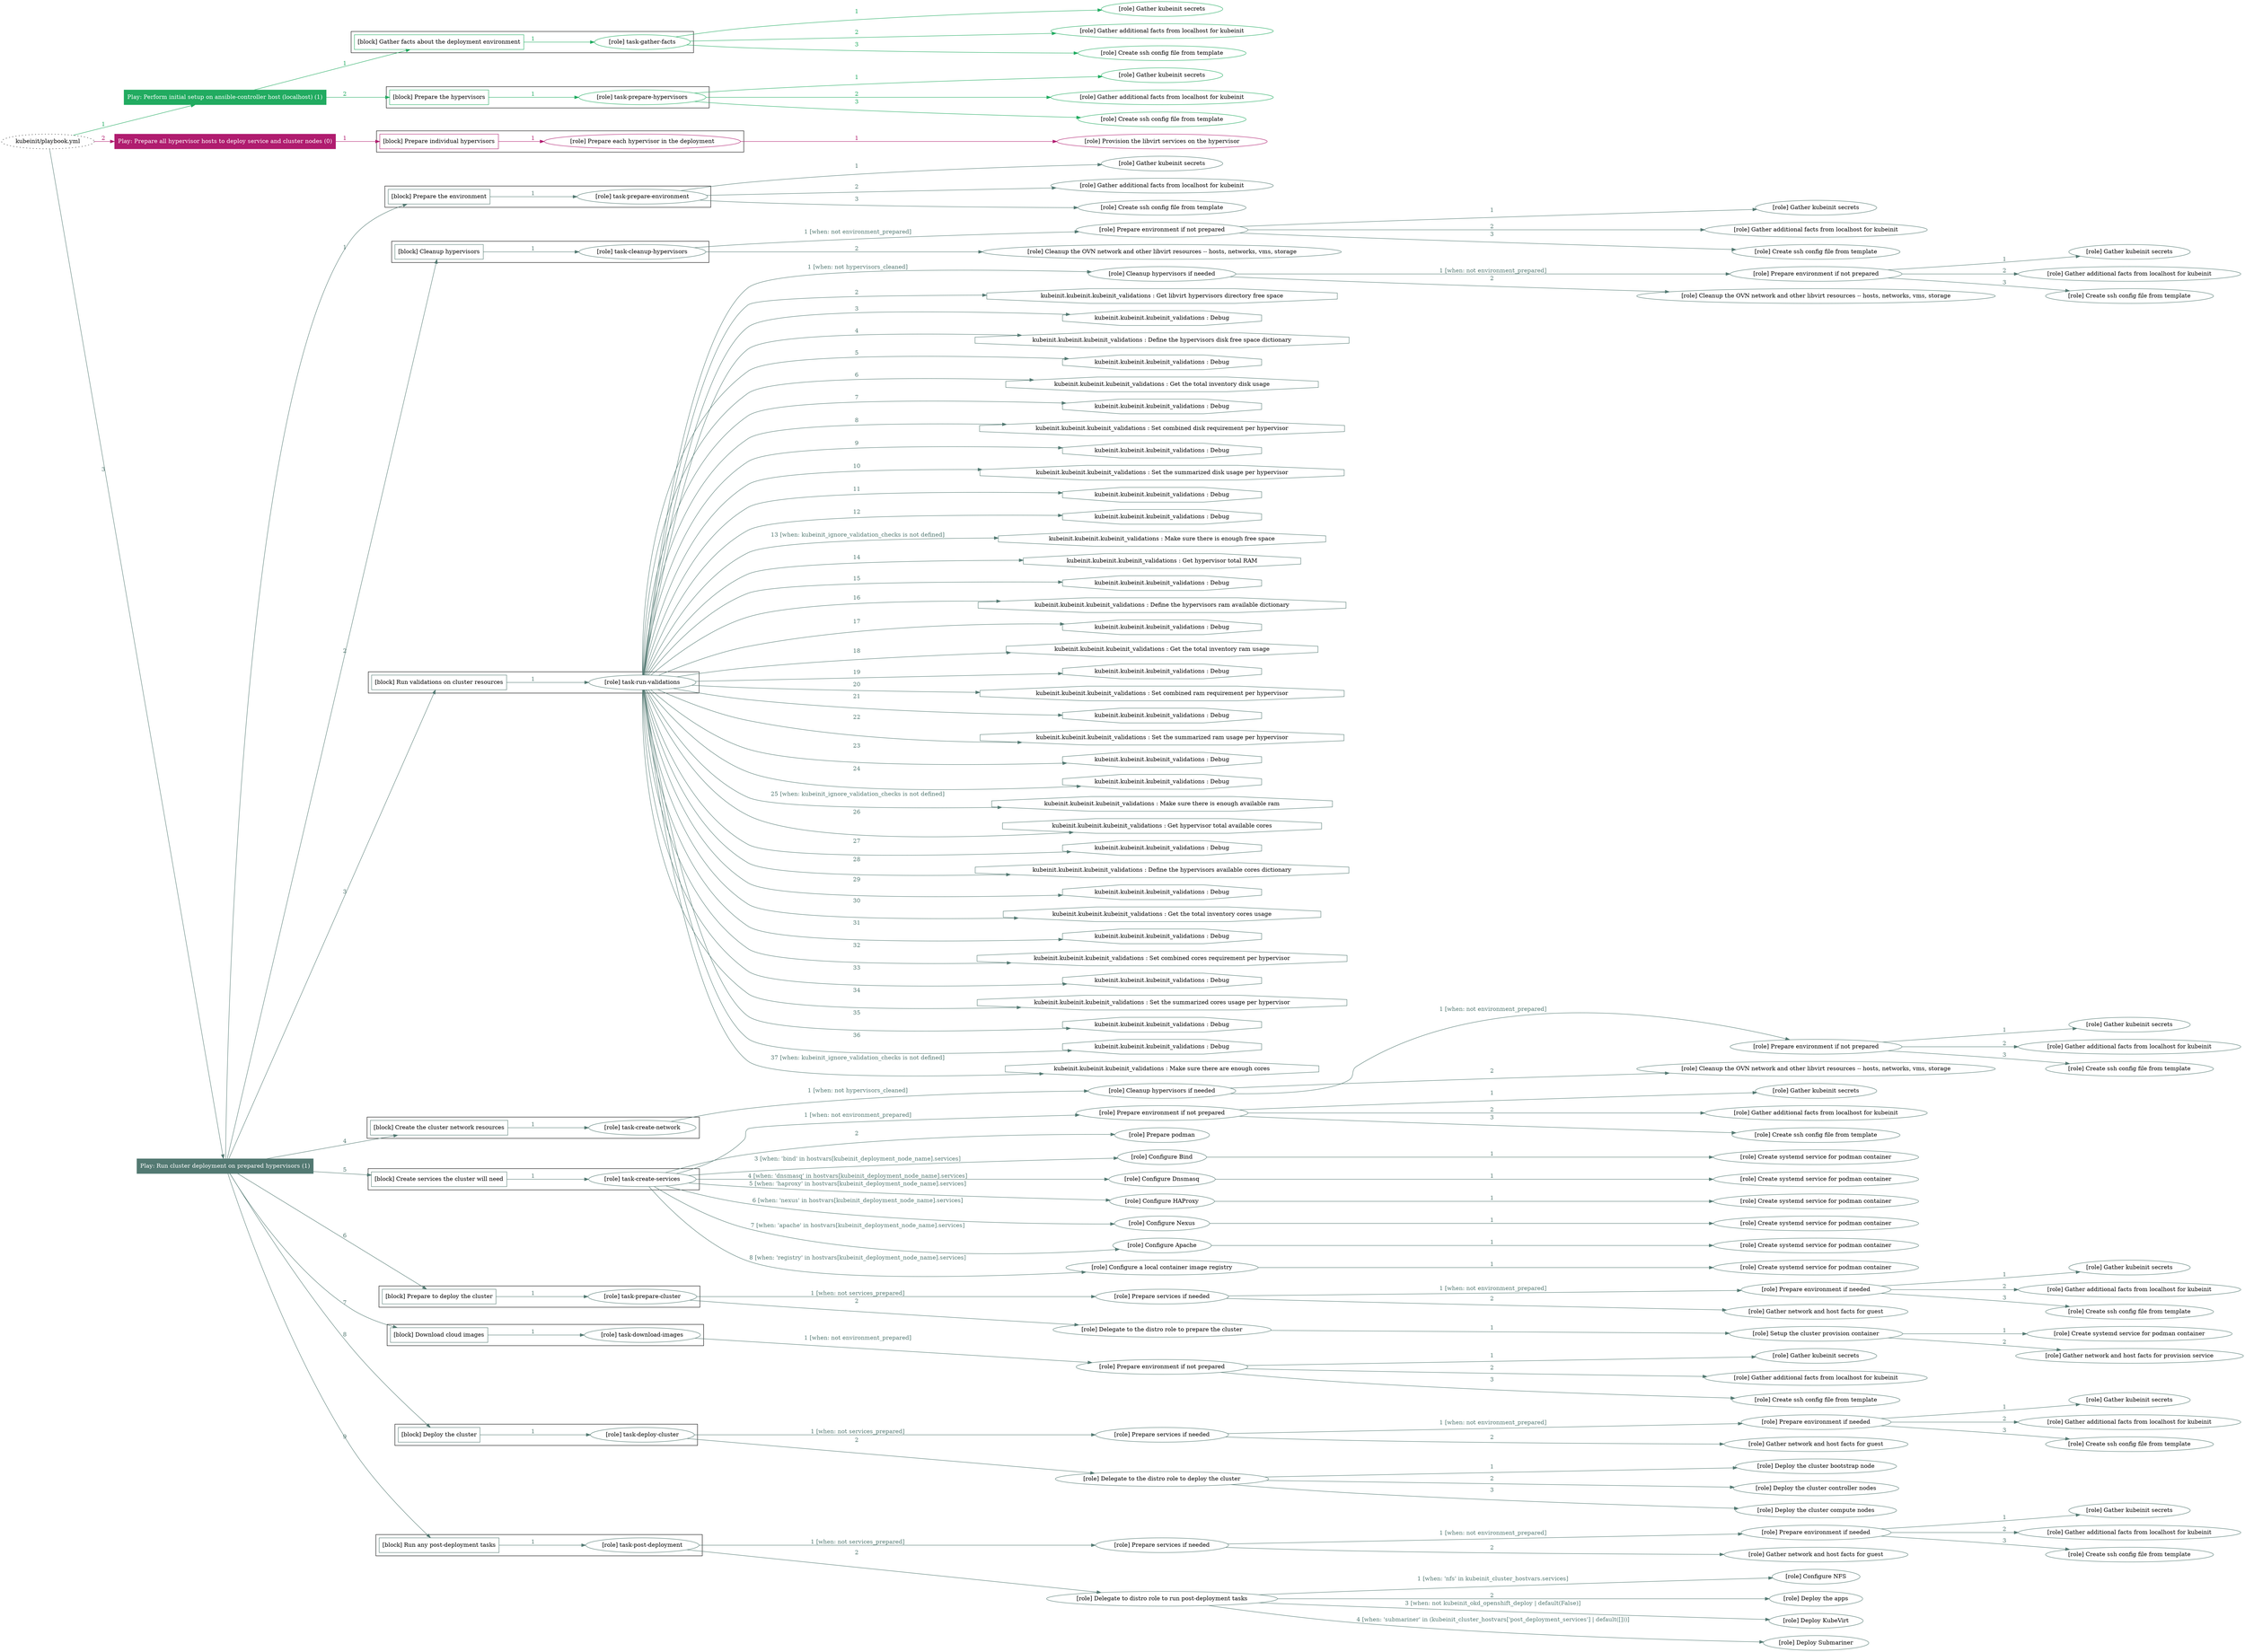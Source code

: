 digraph {
	graph [concentrate=true ordering=in rankdir=LR ratio=fill]
	edge [esep=5 sep=10]
	"kubeinit/playbook.yml" [URL="/home/runner/work/kubeinit/kubeinit/kubeinit/playbook.yml" id=playbook_f22cd84c style=dotted]
	play_ace10958 [label="Play: Perform initial setup on ansible-controller host (localhost) (1)" URL="/home/runner/work/kubeinit/kubeinit/kubeinit/playbook.yml" color="#21ab60" fontcolor="#ffffff" id=play_ace10958 shape=box style=filled tooltip=localhost]
	"kubeinit/playbook.yml" -> play_ace10958 [label="1 " color="#21ab60" fontcolor="#21ab60" id=edge_6ca930b5 labeltooltip="1 " tooltip="1 "]
	subgraph "Gather kubeinit secrets" {
		role_5973c426 [label="[role] Gather kubeinit secrets" URL="/home/runner/.ansible/collections/ansible_collections/kubeinit/kubeinit/roles/kubeinit_prepare/tasks/gather_kubeinit_facts.yml" color="#21ab60" id=role_5973c426 tooltip="Gather kubeinit secrets"]
	}
	subgraph "Gather additional facts from localhost for kubeinit" {
		role_4e4a676a [label="[role] Gather additional facts from localhost for kubeinit" URL="/home/runner/.ansible/collections/ansible_collections/kubeinit/kubeinit/roles/kubeinit_prepare/tasks/gather_kubeinit_facts.yml" color="#21ab60" id=role_4e4a676a tooltip="Gather additional facts from localhost for kubeinit"]
	}
	subgraph "Create ssh config file from template" {
		role_0ff271d2 [label="[role] Create ssh config file from template" URL="/home/runner/.ansible/collections/ansible_collections/kubeinit/kubeinit/roles/kubeinit_prepare/tasks/gather_kubeinit_facts.yml" color="#21ab60" id=role_0ff271d2 tooltip="Create ssh config file from template"]
	}
	subgraph "task-gather-facts" {
		role_8c8fcaf7 [label="[role] task-gather-facts" URL="/home/runner/work/kubeinit/kubeinit/kubeinit/playbook.yml" color="#21ab60" id=role_8c8fcaf7 tooltip="task-gather-facts"]
		role_8c8fcaf7 -> role_5973c426 [label="1 " color="#21ab60" fontcolor="#21ab60" id=edge_522e2bc8 labeltooltip="1 " tooltip="1 "]
		role_8c8fcaf7 -> role_4e4a676a [label="2 " color="#21ab60" fontcolor="#21ab60" id=edge_7e8e2476 labeltooltip="2 " tooltip="2 "]
		role_8c8fcaf7 -> role_0ff271d2 [label="3 " color="#21ab60" fontcolor="#21ab60" id=edge_df1081fc labeltooltip="3 " tooltip="3 "]
	}
	subgraph "Gather kubeinit secrets" {
		role_88951af6 [label="[role] Gather kubeinit secrets" URL="/home/runner/.ansible/collections/ansible_collections/kubeinit/kubeinit/roles/kubeinit_prepare/tasks/gather_kubeinit_facts.yml" color="#21ab60" id=role_88951af6 tooltip="Gather kubeinit secrets"]
	}
	subgraph "Gather additional facts from localhost for kubeinit" {
		role_fa94881a [label="[role] Gather additional facts from localhost for kubeinit" URL="/home/runner/.ansible/collections/ansible_collections/kubeinit/kubeinit/roles/kubeinit_prepare/tasks/gather_kubeinit_facts.yml" color="#21ab60" id=role_fa94881a tooltip="Gather additional facts from localhost for kubeinit"]
	}
	subgraph "Create ssh config file from template" {
		role_8a2ec4d3 [label="[role] Create ssh config file from template" URL="/home/runner/.ansible/collections/ansible_collections/kubeinit/kubeinit/roles/kubeinit_prepare/tasks/gather_kubeinit_facts.yml" color="#21ab60" id=role_8a2ec4d3 tooltip="Create ssh config file from template"]
	}
	subgraph "task-prepare-hypervisors" {
		role_4290913d [label="[role] task-prepare-hypervisors" URL="/home/runner/work/kubeinit/kubeinit/kubeinit/playbook.yml" color="#21ab60" id=role_4290913d tooltip="task-prepare-hypervisors"]
		role_4290913d -> role_88951af6 [label="1 " color="#21ab60" fontcolor="#21ab60" id=edge_eb1cc69d labeltooltip="1 " tooltip="1 "]
		role_4290913d -> role_fa94881a [label="2 " color="#21ab60" fontcolor="#21ab60" id=edge_057ee05b labeltooltip="2 " tooltip="2 "]
		role_4290913d -> role_8a2ec4d3 [label="3 " color="#21ab60" fontcolor="#21ab60" id=edge_9451864c labeltooltip="3 " tooltip="3 "]
	}
	subgraph "Play: Perform initial setup on ansible-controller host (localhost) (1)" {
		play_ace10958 -> block_8457a3eb [label=1 color="#21ab60" fontcolor="#21ab60" id=edge_ad65b295 labeltooltip=1 tooltip=1]
		subgraph cluster_block_8457a3eb {
			block_8457a3eb [label="[block] Gather facts about the deployment environment" URL="/home/runner/work/kubeinit/kubeinit/kubeinit/playbook.yml" color="#21ab60" id=block_8457a3eb labeltooltip="Gather facts about the deployment environment" shape=box tooltip="Gather facts about the deployment environment"]
			block_8457a3eb -> role_8c8fcaf7 [label="1 " color="#21ab60" fontcolor="#21ab60" id=edge_3e755dd0 labeltooltip="1 " tooltip="1 "]
		}
		play_ace10958 -> block_fc52c563 [label=2 color="#21ab60" fontcolor="#21ab60" id=edge_6614f944 labeltooltip=2 tooltip=2]
		subgraph cluster_block_fc52c563 {
			block_fc52c563 [label="[block] Prepare the hypervisors" URL="/home/runner/work/kubeinit/kubeinit/kubeinit/playbook.yml" color="#21ab60" id=block_fc52c563 labeltooltip="Prepare the hypervisors" shape=box tooltip="Prepare the hypervisors"]
			block_fc52c563 -> role_4290913d [label="1 " color="#21ab60" fontcolor="#21ab60" id=edge_ce2b0313 labeltooltip="1 " tooltip="1 "]
		}
	}
	play_66be834f [label="Play: Prepare all hypervisor hosts to deploy service and cluster nodes (0)" URL="/home/runner/work/kubeinit/kubeinit/kubeinit/playbook.yml" color="#b01c6f" fontcolor="#ffffff" id=play_66be834f shape=box style=filled tooltip="Play: Prepare all hypervisor hosts to deploy service and cluster nodes (0)"]
	"kubeinit/playbook.yml" -> play_66be834f [label="2 " color="#b01c6f" fontcolor="#b01c6f" id=edge_2b461723 labeltooltip="2 " tooltip="2 "]
	subgraph "Provision the libvirt services on the hypervisor" {
		role_7d4735c5 [label="[role] Provision the libvirt services on the hypervisor" URL="/home/runner/.ansible/collections/ansible_collections/kubeinit/kubeinit/roles/kubeinit_prepare/tasks/prepare_hypervisor.yml" color="#b01c6f" id=role_7d4735c5 tooltip="Provision the libvirt services on the hypervisor"]
	}
	subgraph "Prepare each hypervisor in the deployment" {
		role_3ce68a30 [label="[role] Prepare each hypervisor in the deployment" URL="/home/runner/work/kubeinit/kubeinit/kubeinit/playbook.yml" color="#b01c6f" id=role_3ce68a30 tooltip="Prepare each hypervisor in the deployment"]
		role_3ce68a30 -> role_7d4735c5 [label="1 " color="#b01c6f" fontcolor="#b01c6f" id=edge_3eeb9f74 labeltooltip="1 " tooltip="1 "]
	}
	subgraph "Play: Prepare all hypervisor hosts to deploy service and cluster nodes (0)" {
		play_66be834f -> block_1c3cc05a [label=1 color="#b01c6f" fontcolor="#b01c6f" id=edge_1298eeb6 labeltooltip=1 tooltip=1]
		subgraph cluster_block_1c3cc05a {
			block_1c3cc05a [label="[block] Prepare individual hypervisors" URL="/home/runner/work/kubeinit/kubeinit/kubeinit/playbook.yml" color="#b01c6f" id=block_1c3cc05a labeltooltip="Prepare individual hypervisors" shape=box tooltip="Prepare individual hypervisors"]
			block_1c3cc05a -> role_3ce68a30 [label="1 " color="#b01c6f" fontcolor="#b01c6f" id=edge_6e1cf2f8 labeltooltip="1 " tooltip="1 "]
		}
	}
	play_1560c6eb [label="Play: Run cluster deployment on prepared hypervisors (1)" URL="/home/runner/work/kubeinit/kubeinit/kubeinit/playbook.yml" color="#537972" fontcolor="#ffffff" id=play_1560c6eb shape=box style=filled tooltip=localhost]
	"kubeinit/playbook.yml" -> play_1560c6eb [label="3 " color="#537972" fontcolor="#537972" id=edge_f9176d89 labeltooltip="3 " tooltip="3 "]
	subgraph "Gather kubeinit secrets" {
		role_0793a5a9 [label="[role] Gather kubeinit secrets" URL="/home/runner/.ansible/collections/ansible_collections/kubeinit/kubeinit/roles/kubeinit_prepare/tasks/gather_kubeinit_facts.yml" color="#537972" id=role_0793a5a9 tooltip="Gather kubeinit secrets"]
	}
	subgraph "Gather additional facts from localhost for kubeinit" {
		role_553bc8e4 [label="[role] Gather additional facts from localhost for kubeinit" URL="/home/runner/.ansible/collections/ansible_collections/kubeinit/kubeinit/roles/kubeinit_prepare/tasks/gather_kubeinit_facts.yml" color="#537972" id=role_553bc8e4 tooltip="Gather additional facts from localhost for kubeinit"]
	}
	subgraph "Create ssh config file from template" {
		role_bff960cc [label="[role] Create ssh config file from template" URL="/home/runner/.ansible/collections/ansible_collections/kubeinit/kubeinit/roles/kubeinit_prepare/tasks/gather_kubeinit_facts.yml" color="#537972" id=role_bff960cc tooltip="Create ssh config file from template"]
	}
	subgraph "task-prepare-environment" {
		role_e7c34207 [label="[role] task-prepare-environment" URL="/home/runner/work/kubeinit/kubeinit/kubeinit/playbook.yml" color="#537972" id=role_e7c34207 tooltip="task-prepare-environment"]
		role_e7c34207 -> role_0793a5a9 [label="1 " color="#537972" fontcolor="#537972" id=edge_0aac6dfa labeltooltip="1 " tooltip="1 "]
		role_e7c34207 -> role_553bc8e4 [label="2 " color="#537972" fontcolor="#537972" id=edge_0eb42516 labeltooltip="2 " tooltip="2 "]
		role_e7c34207 -> role_bff960cc [label="3 " color="#537972" fontcolor="#537972" id=edge_4ff61ee7 labeltooltip="3 " tooltip="3 "]
	}
	subgraph "Gather kubeinit secrets" {
		role_027d6262 [label="[role] Gather kubeinit secrets" URL="/home/runner/.ansible/collections/ansible_collections/kubeinit/kubeinit/roles/kubeinit_prepare/tasks/gather_kubeinit_facts.yml" color="#537972" id=role_027d6262 tooltip="Gather kubeinit secrets"]
	}
	subgraph "Gather additional facts from localhost for kubeinit" {
		role_9d5ad1df [label="[role] Gather additional facts from localhost for kubeinit" URL="/home/runner/.ansible/collections/ansible_collections/kubeinit/kubeinit/roles/kubeinit_prepare/tasks/gather_kubeinit_facts.yml" color="#537972" id=role_9d5ad1df tooltip="Gather additional facts from localhost for kubeinit"]
	}
	subgraph "Create ssh config file from template" {
		role_92165ab3 [label="[role] Create ssh config file from template" URL="/home/runner/.ansible/collections/ansible_collections/kubeinit/kubeinit/roles/kubeinit_prepare/tasks/gather_kubeinit_facts.yml" color="#537972" id=role_92165ab3 tooltip="Create ssh config file from template"]
	}
	subgraph "Prepare environment if not prepared" {
		role_312dae36 [label="[role] Prepare environment if not prepared" URL="/home/runner/.ansible/collections/ansible_collections/kubeinit/kubeinit/roles/kubeinit_prepare/tasks/cleanup_hypervisors.yml" color="#537972" id=role_312dae36 tooltip="Prepare environment if not prepared"]
		role_312dae36 -> role_027d6262 [label="1 " color="#537972" fontcolor="#537972" id=edge_a81674e1 labeltooltip="1 " tooltip="1 "]
		role_312dae36 -> role_9d5ad1df [label="2 " color="#537972" fontcolor="#537972" id=edge_9ef228ee labeltooltip="2 " tooltip="2 "]
		role_312dae36 -> role_92165ab3 [label="3 " color="#537972" fontcolor="#537972" id=edge_bad89ae8 labeltooltip="3 " tooltip="3 "]
	}
	subgraph "Cleanup the OVN network and other libvirt resources -- hosts, networks, vms, storage" {
		role_06bf8fc6 [label="[role] Cleanup the OVN network and other libvirt resources -- hosts, networks, vms, storage" URL="/home/runner/.ansible/collections/ansible_collections/kubeinit/kubeinit/roles/kubeinit_prepare/tasks/cleanup_hypervisors.yml" color="#537972" id=role_06bf8fc6 tooltip="Cleanup the OVN network and other libvirt resources -- hosts, networks, vms, storage"]
	}
	subgraph "task-cleanup-hypervisors" {
		role_a1cd1c6f [label="[role] task-cleanup-hypervisors" URL="/home/runner/work/kubeinit/kubeinit/kubeinit/playbook.yml" color="#537972" id=role_a1cd1c6f tooltip="task-cleanup-hypervisors"]
		role_a1cd1c6f -> role_312dae36 [label="1 [when: not environment_prepared]" color="#537972" fontcolor="#537972" id=edge_aac21312 labeltooltip="1 [when: not environment_prepared]" tooltip="1 [when: not environment_prepared]"]
		role_a1cd1c6f -> role_06bf8fc6 [label="2 " color="#537972" fontcolor="#537972" id=edge_0e4cae8b labeltooltip="2 " tooltip="2 "]
	}
	subgraph "Gather kubeinit secrets" {
		role_6987af5b [label="[role] Gather kubeinit secrets" URL="/home/runner/.ansible/collections/ansible_collections/kubeinit/kubeinit/roles/kubeinit_prepare/tasks/gather_kubeinit_facts.yml" color="#537972" id=role_6987af5b tooltip="Gather kubeinit secrets"]
	}
	subgraph "Gather additional facts from localhost for kubeinit" {
		role_772ac95c [label="[role] Gather additional facts from localhost for kubeinit" URL="/home/runner/.ansible/collections/ansible_collections/kubeinit/kubeinit/roles/kubeinit_prepare/tasks/gather_kubeinit_facts.yml" color="#537972" id=role_772ac95c tooltip="Gather additional facts from localhost for kubeinit"]
	}
	subgraph "Create ssh config file from template" {
		role_e9409fb5 [label="[role] Create ssh config file from template" URL="/home/runner/.ansible/collections/ansible_collections/kubeinit/kubeinit/roles/kubeinit_prepare/tasks/gather_kubeinit_facts.yml" color="#537972" id=role_e9409fb5 tooltip="Create ssh config file from template"]
	}
	subgraph "Prepare environment if not prepared" {
		role_09d65f93 [label="[role] Prepare environment if not prepared" URL="/home/runner/.ansible/collections/ansible_collections/kubeinit/kubeinit/roles/kubeinit_prepare/tasks/cleanup_hypervisors.yml" color="#537972" id=role_09d65f93 tooltip="Prepare environment if not prepared"]
		role_09d65f93 -> role_6987af5b [label="1 " color="#537972" fontcolor="#537972" id=edge_fdc05367 labeltooltip="1 " tooltip="1 "]
		role_09d65f93 -> role_772ac95c [label="2 " color="#537972" fontcolor="#537972" id=edge_33675478 labeltooltip="2 " tooltip="2 "]
		role_09d65f93 -> role_e9409fb5 [label="3 " color="#537972" fontcolor="#537972" id=edge_55ed23a1 labeltooltip="3 " tooltip="3 "]
	}
	subgraph "Cleanup the OVN network and other libvirt resources -- hosts, networks, vms, storage" {
		role_854996c1 [label="[role] Cleanup the OVN network and other libvirt resources -- hosts, networks, vms, storage" URL="/home/runner/.ansible/collections/ansible_collections/kubeinit/kubeinit/roles/kubeinit_prepare/tasks/cleanup_hypervisors.yml" color="#537972" id=role_854996c1 tooltip="Cleanup the OVN network and other libvirt resources -- hosts, networks, vms, storage"]
	}
	subgraph "Cleanup hypervisors if needed" {
		role_0e7ed027 [label="[role] Cleanup hypervisors if needed" URL="/home/runner/.ansible/collections/ansible_collections/kubeinit/kubeinit/roles/kubeinit_validations/tasks/main.yml" color="#537972" id=role_0e7ed027 tooltip="Cleanup hypervisors if needed"]
		role_0e7ed027 -> role_09d65f93 [label="1 [when: not environment_prepared]" color="#537972" fontcolor="#537972" id=edge_c66e7f6f labeltooltip="1 [when: not environment_prepared]" tooltip="1 [when: not environment_prepared]"]
		role_0e7ed027 -> role_854996c1 [label="2 " color="#537972" fontcolor="#537972" id=edge_de5f65fe labeltooltip="2 " tooltip="2 "]
	}
	subgraph "task-run-validations" {
		role_69c0d92f [label="[role] task-run-validations" URL="/home/runner/work/kubeinit/kubeinit/kubeinit/playbook.yml" color="#537972" id=role_69c0d92f tooltip="task-run-validations"]
		role_69c0d92f -> role_0e7ed027 [label="1 [when: not hypervisors_cleaned]" color="#537972" fontcolor="#537972" id=edge_e846ab8c labeltooltip="1 [when: not hypervisors_cleaned]" tooltip="1 [when: not hypervisors_cleaned]"]
		task_97b1f7eb [label="kubeinit.kubeinit.kubeinit_validations : Get libvirt hypervisors directory free space" URL="/home/runner/.ansible/collections/ansible_collections/kubeinit/kubeinit/roles/kubeinit_validations/tasks/10_libvirt_free_space.yml" color="#537972" id=task_97b1f7eb shape=octagon tooltip="kubeinit.kubeinit.kubeinit_validations : Get libvirt hypervisors directory free space"]
		role_69c0d92f -> task_97b1f7eb [label="2 " color="#537972" fontcolor="#537972" id=edge_9ce93991 labeltooltip="2 " tooltip="2 "]
		task_62dd9ee1 [label="kubeinit.kubeinit.kubeinit_validations : Debug" URL="/home/runner/.ansible/collections/ansible_collections/kubeinit/kubeinit/roles/kubeinit_validations/tasks/10_libvirt_free_space.yml" color="#537972" id=task_62dd9ee1 shape=octagon tooltip="kubeinit.kubeinit.kubeinit_validations : Debug"]
		role_69c0d92f -> task_62dd9ee1 [label="3 " color="#537972" fontcolor="#537972" id=edge_b9425721 labeltooltip="3 " tooltip="3 "]
		task_6b083f5d [label="kubeinit.kubeinit.kubeinit_validations : Define the hypervisors disk free space dictionary" URL="/home/runner/.ansible/collections/ansible_collections/kubeinit/kubeinit/roles/kubeinit_validations/tasks/10_libvirt_free_space.yml" color="#537972" id=task_6b083f5d shape=octagon tooltip="kubeinit.kubeinit.kubeinit_validations : Define the hypervisors disk free space dictionary"]
		role_69c0d92f -> task_6b083f5d [label="4 " color="#537972" fontcolor="#537972" id=edge_bafb642a labeltooltip="4 " tooltip="4 "]
		task_e6d67cbb [label="kubeinit.kubeinit.kubeinit_validations : Debug" URL="/home/runner/.ansible/collections/ansible_collections/kubeinit/kubeinit/roles/kubeinit_validations/tasks/10_libvirt_free_space.yml" color="#537972" id=task_e6d67cbb shape=octagon tooltip="kubeinit.kubeinit.kubeinit_validations : Debug"]
		role_69c0d92f -> task_e6d67cbb [label="5 " color="#537972" fontcolor="#537972" id=edge_e70b0735 labeltooltip="5 " tooltip="5 "]
		task_8b16cedc [label="kubeinit.kubeinit.kubeinit_validations : Get the total inventory disk usage" URL="/home/runner/.ansible/collections/ansible_collections/kubeinit/kubeinit/roles/kubeinit_validations/tasks/10_libvirt_free_space.yml" color="#537972" id=task_8b16cedc shape=octagon tooltip="kubeinit.kubeinit.kubeinit_validations : Get the total inventory disk usage"]
		role_69c0d92f -> task_8b16cedc [label="6 " color="#537972" fontcolor="#537972" id=edge_44ce6513 labeltooltip="6 " tooltip="6 "]
		task_b8dfdc4c [label="kubeinit.kubeinit.kubeinit_validations : Debug" URL="/home/runner/.ansible/collections/ansible_collections/kubeinit/kubeinit/roles/kubeinit_validations/tasks/10_libvirt_free_space.yml" color="#537972" id=task_b8dfdc4c shape=octagon tooltip="kubeinit.kubeinit.kubeinit_validations : Debug"]
		role_69c0d92f -> task_b8dfdc4c [label="7 " color="#537972" fontcolor="#537972" id=edge_636bf222 labeltooltip="7 " tooltip="7 "]
		task_8492d8c3 [label="kubeinit.kubeinit.kubeinit_validations : Set combined disk requirement per hypervisor" URL="/home/runner/.ansible/collections/ansible_collections/kubeinit/kubeinit/roles/kubeinit_validations/tasks/10_libvirt_free_space.yml" color="#537972" id=task_8492d8c3 shape=octagon tooltip="kubeinit.kubeinit.kubeinit_validations : Set combined disk requirement per hypervisor"]
		role_69c0d92f -> task_8492d8c3 [label="8 " color="#537972" fontcolor="#537972" id=edge_953d1d26 labeltooltip="8 " tooltip="8 "]
		task_e01585c6 [label="kubeinit.kubeinit.kubeinit_validations : Debug" URL="/home/runner/.ansible/collections/ansible_collections/kubeinit/kubeinit/roles/kubeinit_validations/tasks/10_libvirt_free_space.yml" color="#537972" id=task_e01585c6 shape=octagon tooltip="kubeinit.kubeinit.kubeinit_validations : Debug"]
		role_69c0d92f -> task_e01585c6 [label="9 " color="#537972" fontcolor="#537972" id=edge_f75c0e33 labeltooltip="9 " tooltip="9 "]
		task_59b1aea5 [label="kubeinit.kubeinit.kubeinit_validations : Set the summarized disk usage per hypervisor" URL="/home/runner/.ansible/collections/ansible_collections/kubeinit/kubeinit/roles/kubeinit_validations/tasks/10_libvirt_free_space.yml" color="#537972" id=task_59b1aea5 shape=octagon tooltip="kubeinit.kubeinit.kubeinit_validations : Set the summarized disk usage per hypervisor"]
		role_69c0d92f -> task_59b1aea5 [label="10 " color="#537972" fontcolor="#537972" id=edge_79f232f5 labeltooltip="10 " tooltip="10 "]
		task_e9989a78 [label="kubeinit.kubeinit.kubeinit_validations : Debug" URL="/home/runner/.ansible/collections/ansible_collections/kubeinit/kubeinit/roles/kubeinit_validations/tasks/10_libvirt_free_space.yml" color="#537972" id=task_e9989a78 shape=octagon tooltip="kubeinit.kubeinit.kubeinit_validations : Debug"]
		role_69c0d92f -> task_e9989a78 [label="11 " color="#537972" fontcolor="#537972" id=edge_5c153cb2 labeltooltip="11 " tooltip="11 "]
		task_675ed5cd [label="kubeinit.kubeinit.kubeinit_validations : Debug" URL="/home/runner/.ansible/collections/ansible_collections/kubeinit/kubeinit/roles/kubeinit_validations/tasks/10_libvirt_free_space.yml" color="#537972" id=task_675ed5cd shape=octagon tooltip="kubeinit.kubeinit.kubeinit_validations : Debug"]
		role_69c0d92f -> task_675ed5cd [label="12 " color="#537972" fontcolor="#537972" id=edge_e75b73a0 labeltooltip="12 " tooltip="12 "]
		task_8aefbf22 [label="kubeinit.kubeinit.kubeinit_validations : Make sure there is enough free space" URL="/home/runner/.ansible/collections/ansible_collections/kubeinit/kubeinit/roles/kubeinit_validations/tasks/10_libvirt_free_space.yml" color="#537972" id=task_8aefbf22 shape=octagon tooltip="kubeinit.kubeinit.kubeinit_validations : Make sure there is enough free space"]
		role_69c0d92f -> task_8aefbf22 [label="13 [when: kubeinit_ignore_validation_checks is not defined]" color="#537972" fontcolor="#537972" id=edge_fbba2019 labeltooltip="13 [when: kubeinit_ignore_validation_checks is not defined]" tooltip="13 [when: kubeinit_ignore_validation_checks is not defined]"]
		task_09b90f83 [label="kubeinit.kubeinit.kubeinit_validations : Get hypervisor total RAM" URL="/home/runner/.ansible/collections/ansible_collections/kubeinit/kubeinit/roles/kubeinit_validations/tasks/20_libvirt_available_ram.yml" color="#537972" id=task_09b90f83 shape=octagon tooltip="kubeinit.kubeinit.kubeinit_validations : Get hypervisor total RAM"]
		role_69c0d92f -> task_09b90f83 [label="14 " color="#537972" fontcolor="#537972" id=edge_65e4e423 labeltooltip="14 " tooltip="14 "]
		task_23186e85 [label="kubeinit.kubeinit.kubeinit_validations : Debug" URL="/home/runner/.ansible/collections/ansible_collections/kubeinit/kubeinit/roles/kubeinit_validations/tasks/20_libvirt_available_ram.yml" color="#537972" id=task_23186e85 shape=octagon tooltip="kubeinit.kubeinit.kubeinit_validations : Debug"]
		role_69c0d92f -> task_23186e85 [label="15 " color="#537972" fontcolor="#537972" id=edge_c4cdc44d labeltooltip="15 " tooltip="15 "]
		task_3a8367ae [label="kubeinit.kubeinit.kubeinit_validations : Define the hypervisors ram available dictionary" URL="/home/runner/.ansible/collections/ansible_collections/kubeinit/kubeinit/roles/kubeinit_validations/tasks/20_libvirt_available_ram.yml" color="#537972" id=task_3a8367ae shape=octagon tooltip="kubeinit.kubeinit.kubeinit_validations : Define the hypervisors ram available dictionary"]
		role_69c0d92f -> task_3a8367ae [label="16 " color="#537972" fontcolor="#537972" id=edge_7f14a804 labeltooltip="16 " tooltip="16 "]
		task_cfbaed1b [label="kubeinit.kubeinit.kubeinit_validations : Debug" URL="/home/runner/.ansible/collections/ansible_collections/kubeinit/kubeinit/roles/kubeinit_validations/tasks/20_libvirt_available_ram.yml" color="#537972" id=task_cfbaed1b shape=octagon tooltip="kubeinit.kubeinit.kubeinit_validations : Debug"]
		role_69c0d92f -> task_cfbaed1b [label="17 " color="#537972" fontcolor="#537972" id=edge_93fe37f9 labeltooltip="17 " tooltip="17 "]
		task_4dc36a66 [label="kubeinit.kubeinit.kubeinit_validations : Get the total inventory ram usage" URL="/home/runner/.ansible/collections/ansible_collections/kubeinit/kubeinit/roles/kubeinit_validations/tasks/20_libvirt_available_ram.yml" color="#537972" id=task_4dc36a66 shape=octagon tooltip="kubeinit.kubeinit.kubeinit_validations : Get the total inventory ram usage"]
		role_69c0d92f -> task_4dc36a66 [label="18 " color="#537972" fontcolor="#537972" id=edge_f6acf1aa labeltooltip="18 " tooltip="18 "]
		task_6fe0be3c [label="kubeinit.kubeinit.kubeinit_validations : Debug" URL="/home/runner/.ansible/collections/ansible_collections/kubeinit/kubeinit/roles/kubeinit_validations/tasks/20_libvirt_available_ram.yml" color="#537972" id=task_6fe0be3c shape=octagon tooltip="kubeinit.kubeinit.kubeinit_validations : Debug"]
		role_69c0d92f -> task_6fe0be3c [label="19 " color="#537972" fontcolor="#537972" id=edge_63c74574 labeltooltip="19 " tooltip="19 "]
		task_d7ed98ca [label="kubeinit.kubeinit.kubeinit_validations : Set combined ram requirement per hypervisor" URL="/home/runner/.ansible/collections/ansible_collections/kubeinit/kubeinit/roles/kubeinit_validations/tasks/20_libvirt_available_ram.yml" color="#537972" id=task_d7ed98ca shape=octagon tooltip="kubeinit.kubeinit.kubeinit_validations : Set combined ram requirement per hypervisor"]
		role_69c0d92f -> task_d7ed98ca [label="20 " color="#537972" fontcolor="#537972" id=edge_48a98a75 labeltooltip="20 " tooltip="20 "]
		task_e7d8fa6c [label="kubeinit.kubeinit.kubeinit_validations : Debug" URL="/home/runner/.ansible/collections/ansible_collections/kubeinit/kubeinit/roles/kubeinit_validations/tasks/20_libvirt_available_ram.yml" color="#537972" id=task_e7d8fa6c shape=octagon tooltip="kubeinit.kubeinit.kubeinit_validations : Debug"]
		role_69c0d92f -> task_e7d8fa6c [label="21 " color="#537972" fontcolor="#537972" id=edge_5b1b7571 labeltooltip="21 " tooltip="21 "]
		task_916ad71a [label="kubeinit.kubeinit.kubeinit_validations : Set the summarized ram usage per hypervisor" URL="/home/runner/.ansible/collections/ansible_collections/kubeinit/kubeinit/roles/kubeinit_validations/tasks/20_libvirt_available_ram.yml" color="#537972" id=task_916ad71a shape=octagon tooltip="kubeinit.kubeinit.kubeinit_validations : Set the summarized ram usage per hypervisor"]
		role_69c0d92f -> task_916ad71a [label="22 " color="#537972" fontcolor="#537972" id=edge_b01bdd0a labeltooltip="22 " tooltip="22 "]
		task_8fcd0e1b [label="kubeinit.kubeinit.kubeinit_validations : Debug" URL="/home/runner/.ansible/collections/ansible_collections/kubeinit/kubeinit/roles/kubeinit_validations/tasks/20_libvirt_available_ram.yml" color="#537972" id=task_8fcd0e1b shape=octagon tooltip="kubeinit.kubeinit.kubeinit_validations : Debug"]
		role_69c0d92f -> task_8fcd0e1b [label="23 " color="#537972" fontcolor="#537972" id=edge_cee8c5ed labeltooltip="23 " tooltip="23 "]
		task_3ae33b2f [label="kubeinit.kubeinit.kubeinit_validations : Debug" URL="/home/runner/.ansible/collections/ansible_collections/kubeinit/kubeinit/roles/kubeinit_validations/tasks/20_libvirt_available_ram.yml" color="#537972" id=task_3ae33b2f shape=octagon tooltip="kubeinit.kubeinit.kubeinit_validations : Debug"]
		role_69c0d92f -> task_3ae33b2f [label="24 " color="#537972" fontcolor="#537972" id=edge_1e679f49 labeltooltip="24 " tooltip="24 "]
		task_ea2a83cb [label="kubeinit.kubeinit.kubeinit_validations : Make sure there is enough available ram" URL="/home/runner/.ansible/collections/ansible_collections/kubeinit/kubeinit/roles/kubeinit_validations/tasks/20_libvirt_available_ram.yml" color="#537972" id=task_ea2a83cb shape=octagon tooltip="kubeinit.kubeinit.kubeinit_validations : Make sure there is enough available ram"]
		role_69c0d92f -> task_ea2a83cb [label="25 [when: kubeinit_ignore_validation_checks is not defined]" color="#537972" fontcolor="#537972" id=edge_ccf2bf0d labeltooltip="25 [when: kubeinit_ignore_validation_checks is not defined]" tooltip="25 [when: kubeinit_ignore_validation_checks is not defined]"]
		task_07aa18d4 [label="kubeinit.kubeinit.kubeinit_validations : Get hypervisor total available cores" URL="/home/runner/.ansible/collections/ansible_collections/kubeinit/kubeinit/roles/kubeinit_validations/tasks/30_libvirt_check_cpu_cores.yml" color="#537972" id=task_07aa18d4 shape=octagon tooltip="kubeinit.kubeinit.kubeinit_validations : Get hypervisor total available cores"]
		role_69c0d92f -> task_07aa18d4 [label="26 " color="#537972" fontcolor="#537972" id=edge_d4fe1317 labeltooltip="26 " tooltip="26 "]
		task_ef2a1cdc [label="kubeinit.kubeinit.kubeinit_validations : Debug" URL="/home/runner/.ansible/collections/ansible_collections/kubeinit/kubeinit/roles/kubeinit_validations/tasks/30_libvirt_check_cpu_cores.yml" color="#537972" id=task_ef2a1cdc shape=octagon tooltip="kubeinit.kubeinit.kubeinit_validations : Debug"]
		role_69c0d92f -> task_ef2a1cdc [label="27 " color="#537972" fontcolor="#537972" id=edge_f3332c74 labeltooltip="27 " tooltip="27 "]
		task_bbe784f6 [label="kubeinit.kubeinit.kubeinit_validations : Define the hypervisors available cores dictionary" URL="/home/runner/.ansible/collections/ansible_collections/kubeinit/kubeinit/roles/kubeinit_validations/tasks/30_libvirt_check_cpu_cores.yml" color="#537972" id=task_bbe784f6 shape=octagon tooltip="kubeinit.kubeinit.kubeinit_validations : Define the hypervisors available cores dictionary"]
		role_69c0d92f -> task_bbe784f6 [label="28 " color="#537972" fontcolor="#537972" id=edge_ea9896ea labeltooltip="28 " tooltip="28 "]
		task_741b4a3b [label="kubeinit.kubeinit.kubeinit_validations : Debug" URL="/home/runner/.ansible/collections/ansible_collections/kubeinit/kubeinit/roles/kubeinit_validations/tasks/30_libvirt_check_cpu_cores.yml" color="#537972" id=task_741b4a3b shape=octagon tooltip="kubeinit.kubeinit.kubeinit_validations : Debug"]
		role_69c0d92f -> task_741b4a3b [label="29 " color="#537972" fontcolor="#537972" id=edge_5e397186 labeltooltip="29 " tooltip="29 "]
		task_7774ec53 [label="kubeinit.kubeinit.kubeinit_validations : Get the total inventory cores usage" URL="/home/runner/.ansible/collections/ansible_collections/kubeinit/kubeinit/roles/kubeinit_validations/tasks/30_libvirt_check_cpu_cores.yml" color="#537972" id=task_7774ec53 shape=octagon tooltip="kubeinit.kubeinit.kubeinit_validations : Get the total inventory cores usage"]
		role_69c0d92f -> task_7774ec53 [label="30 " color="#537972" fontcolor="#537972" id=edge_2b610f5e labeltooltip="30 " tooltip="30 "]
		task_baa4fdb3 [label="kubeinit.kubeinit.kubeinit_validations : Debug" URL="/home/runner/.ansible/collections/ansible_collections/kubeinit/kubeinit/roles/kubeinit_validations/tasks/30_libvirt_check_cpu_cores.yml" color="#537972" id=task_baa4fdb3 shape=octagon tooltip="kubeinit.kubeinit.kubeinit_validations : Debug"]
		role_69c0d92f -> task_baa4fdb3 [label="31 " color="#537972" fontcolor="#537972" id=edge_4f293092 labeltooltip="31 " tooltip="31 "]
		task_8f8c4bb6 [label="kubeinit.kubeinit.kubeinit_validations : Set combined cores requirement per hypervisor" URL="/home/runner/.ansible/collections/ansible_collections/kubeinit/kubeinit/roles/kubeinit_validations/tasks/30_libvirt_check_cpu_cores.yml" color="#537972" id=task_8f8c4bb6 shape=octagon tooltip="kubeinit.kubeinit.kubeinit_validations : Set combined cores requirement per hypervisor"]
		role_69c0d92f -> task_8f8c4bb6 [label="32 " color="#537972" fontcolor="#537972" id=edge_7171d2eb labeltooltip="32 " tooltip="32 "]
		task_3d74422b [label="kubeinit.kubeinit.kubeinit_validations : Debug" URL="/home/runner/.ansible/collections/ansible_collections/kubeinit/kubeinit/roles/kubeinit_validations/tasks/30_libvirt_check_cpu_cores.yml" color="#537972" id=task_3d74422b shape=octagon tooltip="kubeinit.kubeinit.kubeinit_validations : Debug"]
		role_69c0d92f -> task_3d74422b [label="33 " color="#537972" fontcolor="#537972" id=edge_73b5db21 labeltooltip="33 " tooltip="33 "]
		task_4e1cf5a9 [label="kubeinit.kubeinit.kubeinit_validations : Set the summarized cores usage per hypervisor" URL="/home/runner/.ansible/collections/ansible_collections/kubeinit/kubeinit/roles/kubeinit_validations/tasks/30_libvirt_check_cpu_cores.yml" color="#537972" id=task_4e1cf5a9 shape=octagon tooltip="kubeinit.kubeinit.kubeinit_validations : Set the summarized cores usage per hypervisor"]
		role_69c0d92f -> task_4e1cf5a9 [label="34 " color="#537972" fontcolor="#537972" id=edge_adb2175a labeltooltip="34 " tooltip="34 "]
		task_94f7c7bd [label="kubeinit.kubeinit.kubeinit_validations : Debug" URL="/home/runner/.ansible/collections/ansible_collections/kubeinit/kubeinit/roles/kubeinit_validations/tasks/30_libvirt_check_cpu_cores.yml" color="#537972" id=task_94f7c7bd shape=octagon tooltip="kubeinit.kubeinit.kubeinit_validations : Debug"]
		role_69c0d92f -> task_94f7c7bd [label="35 " color="#537972" fontcolor="#537972" id=edge_f54daadf labeltooltip="35 " tooltip="35 "]
		task_ebbf06e3 [label="kubeinit.kubeinit.kubeinit_validations : Debug" URL="/home/runner/.ansible/collections/ansible_collections/kubeinit/kubeinit/roles/kubeinit_validations/tasks/30_libvirt_check_cpu_cores.yml" color="#537972" id=task_ebbf06e3 shape=octagon tooltip="kubeinit.kubeinit.kubeinit_validations : Debug"]
		role_69c0d92f -> task_ebbf06e3 [label="36 " color="#537972" fontcolor="#537972" id=edge_1534675d labeltooltip="36 " tooltip="36 "]
		task_e64228f5 [label="kubeinit.kubeinit.kubeinit_validations : Make sure there are enough cores" URL="/home/runner/.ansible/collections/ansible_collections/kubeinit/kubeinit/roles/kubeinit_validations/tasks/30_libvirt_check_cpu_cores.yml" color="#537972" id=task_e64228f5 shape=octagon tooltip="kubeinit.kubeinit.kubeinit_validations : Make sure there are enough cores"]
		role_69c0d92f -> task_e64228f5 [label="37 [when: kubeinit_ignore_validation_checks is not defined]" color="#537972" fontcolor="#537972" id=edge_467896e5 labeltooltip="37 [when: kubeinit_ignore_validation_checks is not defined]" tooltip="37 [when: kubeinit_ignore_validation_checks is not defined]"]
	}
	subgraph "Gather kubeinit secrets" {
		role_ba66ee77 [label="[role] Gather kubeinit secrets" URL="/home/runner/.ansible/collections/ansible_collections/kubeinit/kubeinit/roles/kubeinit_prepare/tasks/gather_kubeinit_facts.yml" color="#537972" id=role_ba66ee77 tooltip="Gather kubeinit secrets"]
	}
	subgraph "Gather additional facts from localhost for kubeinit" {
		role_df12b6b5 [label="[role] Gather additional facts from localhost for kubeinit" URL="/home/runner/.ansible/collections/ansible_collections/kubeinit/kubeinit/roles/kubeinit_prepare/tasks/gather_kubeinit_facts.yml" color="#537972" id=role_df12b6b5 tooltip="Gather additional facts from localhost for kubeinit"]
	}
	subgraph "Create ssh config file from template" {
		role_f90b6e1c [label="[role] Create ssh config file from template" URL="/home/runner/.ansible/collections/ansible_collections/kubeinit/kubeinit/roles/kubeinit_prepare/tasks/gather_kubeinit_facts.yml" color="#537972" id=role_f90b6e1c tooltip="Create ssh config file from template"]
	}
	subgraph "Prepare environment if not prepared" {
		role_fcaf44fb [label="[role] Prepare environment if not prepared" URL="/home/runner/.ansible/collections/ansible_collections/kubeinit/kubeinit/roles/kubeinit_prepare/tasks/cleanup_hypervisors.yml" color="#537972" id=role_fcaf44fb tooltip="Prepare environment if not prepared"]
		role_fcaf44fb -> role_ba66ee77 [label="1 " color="#537972" fontcolor="#537972" id=edge_384b38ab labeltooltip="1 " tooltip="1 "]
		role_fcaf44fb -> role_df12b6b5 [label="2 " color="#537972" fontcolor="#537972" id=edge_1582ecda labeltooltip="2 " tooltip="2 "]
		role_fcaf44fb -> role_f90b6e1c [label="3 " color="#537972" fontcolor="#537972" id=edge_d29249b3 labeltooltip="3 " tooltip="3 "]
	}
	subgraph "Cleanup the OVN network and other libvirt resources -- hosts, networks, vms, storage" {
		role_2eeaccf2 [label="[role] Cleanup the OVN network and other libvirt resources -- hosts, networks, vms, storage" URL="/home/runner/.ansible/collections/ansible_collections/kubeinit/kubeinit/roles/kubeinit_prepare/tasks/cleanup_hypervisors.yml" color="#537972" id=role_2eeaccf2 tooltip="Cleanup the OVN network and other libvirt resources -- hosts, networks, vms, storage"]
	}
	subgraph "Cleanup hypervisors if needed" {
		role_a6162124 [label="[role] Cleanup hypervisors if needed" URL="/home/runner/.ansible/collections/ansible_collections/kubeinit/kubeinit/roles/kubeinit_libvirt/tasks/create_network.yml" color="#537972" id=role_a6162124 tooltip="Cleanup hypervisors if needed"]
		role_a6162124 -> role_fcaf44fb [label="1 [when: not environment_prepared]" color="#537972" fontcolor="#537972" id=edge_f61bc962 labeltooltip="1 [when: not environment_prepared]" tooltip="1 [when: not environment_prepared]"]
		role_a6162124 -> role_2eeaccf2 [label="2 " color="#537972" fontcolor="#537972" id=edge_d39bbd2e labeltooltip="2 " tooltip="2 "]
	}
	subgraph "task-create-network" {
		role_db3db3bd [label="[role] task-create-network" URL="/home/runner/work/kubeinit/kubeinit/kubeinit/playbook.yml" color="#537972" id=role_db3db3bd tooltip="task-create-network"]
		role_db3db3bd -> role_a6162124 [label="1 [when: not hypervisors_cleaned]" color="#537972" fontcolor="#537972" id=edge_6b31a785 labeltooltip="1 [when: not hypervisors_cleaned]" tooltip="1 [when: not hypervisors_cleaned]"]
	}
	subgraph "Gather kubeinit secrets" {
		role_6ddb6cd3 [label="[role] Gather kubeinit secrets" URL="/home/runner/.ansible/collections/ansible_collections/kubeinit/kubeinit/roles/kubeinit_prepare/tasks/gather_kubeinit_facts.yml" color="#537972" id=role_6ddb6cd3 tooltip="Gather kubeinit secrets"]
	}
	subgraph "Gather additional facts from localhost for kubeinit" {
		role_19348c59 [label="[role] Gather additional facts from localhost for kubeinit" URL="/home/runner/.ansible/collections/ansible_collections/kubeinit/kubeinit/roles/kubeinit_prepare/tasks/gather_kubeinit_facts.yml" color="#537972" id=role_19348c59 tooltip="Gather additional facts from localhost for kubeinit"]
	}
	subgraph "Create ssh config file from template" {
		role_91fd3d48 [label="[role] Create ssh config file from template" URL="/home/runner/.ansible/collections/ansible_collections/kubeinit/kubeinit/roles/kubeinit_prepare/tasks/gather_kubeinit_facts.yml" color="#537972" id=role_91fd3d48 tooltip="Create ssh config file from template"]
	}
	subgraph "Prepare environment if not prepared" {
		role_53bb512a [label="[role] Prepare environment if not prepared" URL="/home/runner/.ansible/collections/ansible_collections/kubeinit/kubeinit/roles/kubeinit_services/tasks/main.yml" color="#537972" id=role_53bb512a tooltip="Prepare environment if not prepared"]
		role_53bb512a -> role_6ddb6cd3 [label="1 " color="#537972" fontcolor="#537972" id=edge_845303aa labeltooltip="1 " tooltip="1 "]
		role_53bb512a -> role_19348c59 [label="2 " color="#537972" fontcolor="#537972" id=edge_0366edf2 labeltooltip="2 " tooltip="2 "]
		role_53bb512a -> role_91fd3d48 [label="3 " color="#537972" fontcolor="#537972" id=edge_d8406839 labeltooltip="3 " tooltip="3 "]
	}
	subgraph "Prepare podman" {
		role_69eb468d [label="[role] Prepare podman" URL="/home/runner/.ansible/collections/ansible_collections/kubeinit/kubeinit/roles/kubeinit_services/tasks/00_create_service_pod.yml" color="#537972" id=role_69eb468d tooltip="Prepare podman"]
	}
	subgraph "Create systemd service for podman container" {
		role_dd4278e5 [label="[role] Create systemd service for podman container" URL="/home/runner/.ansible/collections/ansible_collections/kubeinit/kubeinit/roles/kubeinit_bind/tasks/main.yml" color="#537972" id=role_dd4278e5 tooltip="Create systemd service for podman container"]
	}
	subgraph "Configure Bind" {
		role_287cdc0f [label="[role] Configure Bind" URL="/home/runner/.ansible/collections/ansible_collections/kubeinit/kubeinit/roles/kubeinit_services/tasks/start_services_containers.yml" color="#537972" id=role_287cdc0f tooltip="Configure Bind"]
		role_287cdc0f -> role_dd4278e5 [label="1 " color="#537972" fontcolor="#537972" id=edge_e3ba12e0 labeltooltip="1 " tooltip="1 "]
	}
	subgraph "Create systemd service for podman container" {
		role_8f8d8061 [label="[role] Create systemd service for podman container" URL="/home/runner/.ansible/collections/ansible_collections/kubeinit/kubeinit/roles/kubeinit_dnsmasq/tasks/main.yml" color="#537972" id=role_8f8d8061 tooltip="Create systemd service for podman container"]
	}
	subgraph "Configure Dnsmasq" {
		role_256ec068 [label="[role] Configure Dnsmasq" URL="/home/runner/.ansible/collections/ansible_collections/kubeinit/kubeinit/roles/kubeinit_services/tasks/start_services_containers.yml" color="#537972" id=role_256ec068 tooltip="Configure Dnsmasq"]
		role_256ec068 -> role_8f8d8061 [label="1 " color="#537972" fontcolor="#537972" id=edge_c7ff009f labeltooltip="1 " tooltip="1 "]
	}
	subgraph "Create systemd service for podman container" {
		role_2581459c [label="[role] Create systemd service for podman container" URL="/home/runner/.ansible/collections/ansible_collections/kubeinit/kubeinit/roles/kubeinit_haproxy/tasks/main.yml" color="#537972" id=role_2581459c tooltip="Create systemd service for podman container"]
	}
	subgraph "Configure HAProxy" {
		role_dc6cf264 [label="[role] Configure HAProxy" URL="/home/runner/.ansible/collections/ansible_collections/kubeinit/kubeinit/roles/kubeinit_services/tasks/start_services_containers.yml" color="#537972" id=role_dc6cf264 tooltip="Configure HAProxy"]
		role_dc6cf264 -> role_2581459c [label="1 " color="#537972" fontcolor="#537972" id=edge_46f34673 labeltooltip="1 " tooltip="1 "]
	}
	subgraph "Create systemd service for podman container" {
		role_36b5f2ce [label="[role] Create systemd service for podman container" URL="/home/runner/.ansible/collections/ansible_collections/kubeinit/kubeinit/roles/kubeinit_nexus/tasks/main.yml" color="#537972" id=role_36b5f2ce tooltip="Create systemd service for podman container"]
	}
	subgraph "Configure Nexus" {
		role_865cf1fb [label="[role] Configure Nexus" URL="/home/runner/.ansible/collections/ansible_collections/kubeinit/kubeinit/roles/kubeinit_services/tasks/start_services_containers.yml" color="#537972" id=role_865cf1fb tooltip="Configure Nexus"]
		role_865cf1fb -> role_36b5f2ce [label="1 " color="#537972" fontcolor="#537972" id=edge_77262a7f labeltooltip="1 " tooltip="1 "]
	}
	subgraph "Create systemd service for podman container" {
		role_7780e81b [label="[role] Create systemd service for podman container" URL="/home/runner/.ansible/collections/ansible_collections/kubeinit/kubeinit/roles/kubeinit_apache/tasks/main.yml" color="#537972" id=role_7780e81b tooltip="Create systemd service for podman container"]
	}
	subgraph "Configure Apache" {
		role_d5a114a2 [label="[role] Configure Apache" URL="/home/runner/.ansible/collections/ansible_collections/kubeinit/kubeinit/roles/kubeinit_services/tasks/start_services_containers.yml" color="#537972" id=role_d5a114a2 tooltip="Configure Apache"]
		role_d5a114a2 -> role_7780e81b [label="1 " color="#537972" fontcolor="#537972" id=edge_de314b0e labeltooltip="1 " tooltip="1 "]
	}
	subgraph "Create systemd service for podman container" {
		role_710bea11 [label="[role] Create systemd service for podman container" URL="/home/runner/.ansible/collections/ansible_collections/kubeinit/kubeinit/roles/kubeinit_registry/tasks/main.yml" color="#537972" id=role_710bea11 tooltip="Create systemd service for podman container"]
	}
	subgraph "Configure a local container image registry" {
		role_6f47883b [label="[role] Configure a local container image registry" URL="/home/runner/.ansible/collections/ansible_collections/kubeinit/kubeinit/roles/kubeinit_services/tasks/start_services_containers.yml" color="#537972" id=role_6f47883b tooltip="Configure a local container image registry"]
		role_6f47883b -> role_710bea11 [label="1 " color="#537972" fontcolor="#537972" id=edge_58f5f5bb labeltooltip="1 " tooltip="1 "]
	}
	subgraph "task-create-services" {
		role_251afbc9 [label="[role] task-create-services" URL="/home/runner/work/kubeinit/kubeinit/kubeinit/playbook.yml" color="#537972" id=role_251afbc9 tooltip="task-create-services"]
		role_251afbc9 -> role_53bb512a [label="1 [when: not environment_prepared]" color="#537972" fontcolor="#537972" id=edge_33ab098d labeltooltip="1 [when: not environment_prepared]" tooltip="1 [when: not environment_prepared]"]
		role_251afbc9 -> role_69eb468d [label="2 " color="#537972" fontcolor="#537972" id=edge_dea5e52f labeltooltip="2 " tooltip="2 "]
		role_251afbc9 -> role_287cdc0f [label="3 [when: 'bind' in hostvars[kubeinit_deployment_node_name].services]" color="#537972" fontcolor="#537972" id=edge_70cdd32f labeltooltip="3 [when: 'bind' in hostvars[kubeinit_deployment_node_name].services]" tooltip="3 [when: 'bind' in hostvars[kubeinit_deployment_node_name].services]"]
		role_251afbc9 -> role_256ec068 [label="4 [when: 'dnsmasq' in hostvars[kubeinit_deployment_node_name].services]" color="#537972" fontcolor="#537972" id=edge_501cb3fc labeltooltip="4 [when: 'dnsmasq' in hostvars[kubeinit_deployment_node_name].services]" tooltip="4 [when: 'dnsmasq' in hostvars[kubeinit_deployment_node_name].services]"]
		role_251afbc9 -> role_dc6cf264 [label="5 [when: 'haproxy' in hostvars[kubeinit_deployment_node_name].services]" color="#537972" fontcolor="#537972" id=edge_810222e1 labeltooltip="5 [when: 'haproxy' in hostvars[kubeinit_deployment_node_name].services]" tooltip="5 [when: 'haproxy' in hostvars[kubeinit_deployment_node_name].services]"]
		role_251afbc9 -> role_865cf1fb [label="6 [when: 'nexus' in hostvars[kubeinit_deployment_node_name].services]" color="#537972" fontcolor="#537972" id=edge_da9ac37f labeltooltip="6 [when: 'nexus' in hostvars[kubeinit_deployment_node_name].services]" tooltip="6 [when: 'nexus' in hostvars[kubeinit_deployment_node_name].services]"]
		role_251afbc9 -> role_d5a114a2 [label="7 [when: 'apache' in hostvars[kubeinit_deployment_node_name].services]" color="#537972" fontcolor="#537972" id=edge_8d674338 labeltooltip="7 [when: 'apache' in hostvars[kubeinit_deployment_node_name].services]" tooltip="7 [when: 'apache' in hostvars[kubeinit_deployment_node_name].services]"]
		role_251afbc9 -> role_6f47883b [label="8 [when: 'registry' in hostvars[kubeinit_deployment_node_name].services]" color="#537972" fontcolor="#537972" id=edge_a3b244ad labeltooltip="8 [when: 'registry' in hostvars[kubeinit_deployment_node_name].services]" tooltip="8 [when: 'registry' in hostvars[kubeinit_deployment_node_name].services]"]
	}
	subgraph "Gather kubeinit secrets" {
		role_4e38e281 [label="[role] Gather kubeinit secrets" URL="/home/runner/.ansible/collections/ansible_collections/kubeinit/kubeinit/roles/kubeinit_prepare/tasks/gather_kubeinit_facts.yml" color="#537972" id=role_4e38e281 tooltip="Gather kubeinit secrets"]
	}
	subgraph "Gather additional facts from localhost for kubeinit" {
		role_df94d8b6 [label="[role] Gather additional facts from localhost for kubeinit" URL="/home/runner/.ansible/collections/ansible_collections/kubeinit/kubeinit/roles/kubeinit_prepare/tasks/gather_kubeinit_facts.yml" color="#537972" id=role_df94d8b6 tooltip="Gather additional facts from localhost for kubeinit"]
	}
	subgraph "Create ssh config file from template" {
		role_bbdb1b2b [label="[role] Create ssh config file from template" URL="/home/runner/.ansible/collections/ansible_collections/kubeinit/kubeinit/roles/kubeinit_prepare/tasks/gather_kubeinit_facts.yml" color="#537972" id=role_bbdb1b2b tooltip="Create ssh config file from template"]
	}
	subgraph "Prepare environment if needed" {
		role_ac0df80a [label="[role] Prepare environment if needed" URL="/home/runner/.ansible/collections/ansible_collections/kubeinit/kubeinit/roles/kubeinit_services/tasks/prepare_services.yml" color="#537972" id=role_ac0df80a tooltip="Prepare environment if needed"]
		role_ac0df80a -> role_4e38e281 [label="1 " color="#537972" fontcolor="#537972" id=edge_ca130999 labeltooltip="1 " tooltip="1 "]
		role_ac0df80a -> role_df94d8b6 [label="2 " color="#537972" fontcolor="#537972" id=edge_80847bb1 labeltooltip="2 " tooltip="2 "]
		role_ac0df80a -> role_bbdb1b2b [label="3 " color="#537972" fontcolor="#537972" id=edge_5069aa69 labeltooltip="3 " tooltip="3 "]
	}
	subgraph "Gather network and host facts for guest" {
		role_1ea79846 [label="[role] Gather network and host facts for guest" URL="/home/runner/.ansible/collections/ansible_collections/kubeinit/kubeinit/roles/kubeinit_services/tasks/prepare_services.yml" color="#537972" id=role_1ea79846 tooltip="Gather network and host facts for guest"]
	}
	subgraph "Prepare services if needed" {
		role_9f46412a [label="[role] Prepare services if needed" URL="/home/runner/.ansible/collections/ansible_collections/kubeinit/kubeinit/roles/kubeinit_prepare/tasks/prepare_cluster.yml" color="#537972" id=role_9f46412a tooltip="Prepare services if needed"]
		role_9f46412a -> role_ac0df80a [label="1 [when: not environment_prepared]" color="#537972" fontcolor="#537972" id=edge_7b36a7b6 labeltooltip="1 [when: not environment_prepared]" tooltip="1 [when: not environment_prepared]"]
		role_9f46412a -> role_1ea79846 [label="2 " color="#537972" fontcolor="#537972" id=edge_c1c63321 labeltooltip="2 " tooltip="2 "]
	}
	subgraph "Create systemd service for podman container" {
		role_ff92334b [label="[role] Create systemd service for podman container" URL="/home/runner/.ansible/collections/ansible_collections/kubeinit/kubeinit/roles/kubeinit_services/tasks/create_provision_container.yml" color="#537972" id=role_ff92334b tooltip="Create systemd service for podman container"]
	}
	subgraph "Gather network and host facts for provision service" {
		role_70bce9a6 [label="[role] Gather network and host facts for provision service" URL="/home/runner/.ansible/collections/ansible_collections/kubeinit/kubeinit/roles/kubeinit_services/tasks/create_provision_container.yml" color="#537972" id=role_70bce9a6 tooltip="Gather network and host facts for provision service"]
	}
	subgraph "Setup the cluster provision container" {
		role_2b6b1ca0 [label="[role] Setup the cluster provision container" URL="/home/runner/.ansible/collections/ansible_collections/kubeinit/kubeinit/roles/kubeinit_okd/tasks/prepare_cluster.yml" color="#537972" id=role_2b6b1ca0 tooltip="Setup the cluster provision container"]
		role_2b6b1ca0 -> role_ff92334b [label="1 " color="#537972" fontcolor="#537972" id=edge_465aee92 labeltooltip="1 " tooltip="1 "]
		role_2b6b1ca0 -> role_70bce9a6 [label="2 " color="#537972" fontcolor="#537972" id=edge_12cc2386 labeltooltip="2 " tooltip="2 "]
	}
	subgraph "Delegate to the distro role to prepare the cluster" {
		role_2c635514 [label="[role] Delegate to the distro role to prepare the cluster" URL="/home/runner/.ansible/collections/ansible_collections/kubeinit/kubeinit/roles/kubeinit_prepare/tasks/prepare_cluster.yml" color="#537972" id=role_2c635514 tooltip="Delegate to the distro role to prepare the cluster"]
		role_2c635514 -> role_2b6b1ca0 [label="1 " color="#537972" fontcolor="#537972" id=edge_58c207c2 labeltooltip="1 " tooltip="1 "]
	}
	subgraph "task-prepare-cluster" {
		role_a5b09e28 [label="[role] task-prepare-cluster" URL="/home/runner/work/kubeinit/kubeinit/kubeinit/playbook.yml" color="#537972" id=role_a5b09e28 tooltip="task-prepare-cluster"]
		role_a5b09e28 -> role_9f46412a [label="1 [when: not services_prepared]" color="#537972" fontcolor="#537972" id=edge_5a338a9f labeltooltip="1 [when: not services_prepared]" tooltip="1 [when: not services_prepared]"]
		role_a5b09e28 -> role_2c635514 [label="2 " color="#537972" fontcolor="#537972" id=edge_5d487825 labeltooltip="2 " tooltip="2 "]
	}
	subgraph "Gather kubeinit secrets" {
		role_4d6b19eb [label="[role] Gather kubeinit secrets" URL="/home/runner/.ansible/collections/ansible_collections/kubeinit/kubeinit/roles/kubeinit_prepare/tasks/gather_kubeinit_facts.yml" color="#537972" id=role_4d6b19eb tooltip="Gather kubeinit secrets"]
	}
	subgraph "Gather additional facts from localhost for kubeinit" {
		role_44ce93f0 [label="[role] Gather additional facts from localhost for kubeinit" URL="/home/runner/.ansible/collections/ansible_collections/kubeinit/kubeinit/roles/kubeinit_prepare/tasks/gather_kubeinit_facts.yml" color="#537972" id=role_44ce93f0 tooltip="Gather additional facts from localhost for kubeinit"]
	}
	subgraph "Create ssh config file from template" {
		role_98d28632 [label="[role] Create ssh config file from template" URL="/home/runner/.ansible/collections/ansible_collections/kubeinit/kubeinit/roles/kubeinit_prepare/tasks/gather_kubeinit_facts.yml" color="#537972" id=role_98d28632 tooltip="Create ssh config file from template"]
	}
	subgraph "Prepare environment if not prepared" {
		role_5f9906a0 [label="[role] Prepare environment if not prepared" URL="/home/runner/.ansible/collections/ansible_collections/kubeinit/kubeinit/roles/kubeinit_libvirt/tasks/download_cloud_images.yml" color="#537972" id=role_5f9906a0 tooltip="Prepare environment if not prepared"]
		role_5f9906a0 -> role_4d6b19eb [label="1 " color="#537972" fontcolor="#537972" id=edge_07bf2d9d labeltooltip="1 " tooltip="1 "]
		role_5f9906a0 -> role_44ce93f0 [label="2 " color="#537972" fontcolor="#537972" id=edge_9133a404 labeltooltip="2 " tooltip="2 "]
		role_5f9906a0 -> role_98d28632 [label="3 " color="#537972" fontcolor="#537972" id=edge_41e09967 labeltooltip="3 " tooltip="3 "]
	}
	subgraph "task-download-images" {
		role_6d81915c [label="[role] task-download-images" URL="/home/runner/work/kubeinit/kubeinit/kubeinit/playbook.yml" color="#537972" id=role_6d81915c tooltip="task-download-images"]
		role_6d81915c -> role_5f9906a0 [label="1 [when: not environment_prepared]" color="#537972" fontcolor="#537972" id=edge_041d1a14 labeltooltip="1 [when: not environment_prepared]" tooltip="1 [when: not environment_prepared]"]
	}
	subgraph "Gather kubeinit secrets" {
		role_771b4a60 [label="[role] Gather kubeinit secrets" URL="/home/runner/.ansible/collections/ansible_collections/kubeinit/kubeinit/roles/kubeinit_prepare/tasks/gather_kubeinit_facts.yml" color="#537972" id=role_771b4a60 tooltip="Gather kubeinit secrets"]
	}
	subgraph "Gather additional facts from localhost for kubeinit" {
		role_f86f5910 [label="[role] Gather additional facts from localhost for kubeinit" URL="/home/runner/.ansible/collections/ansible_collections/kubeinit/kubeinit/roles/kubeinit_prepare/tasks/gather_kubeinit_facts.yml" color="#537972" id=role_f86f5910 tooltip="Gather additional facts from localhost for kubeinit"]
	}
	subgraph "Create ssh config file from template" {
		role_009ef78a [label="[role] Create ssh config file from template" URL="/home/runner/.ansible/collections/ansible_collections/kubeinit/kubeinit/roles/kubeinit_prepare/tasks/gather_kubeinit_facts.yml" color="#537972" id=role_009ef78a tooltip="Create ssh config file from template"]
	}
	subgraph "Prepare environment if needed" {
		role_3508b6d9 [label="[role] Prepare environment if needed" URL="/home/runner/.ansible/collections/ansible_collections/kubeinit/kubeinit/roles/kubeinit_services/tasks/prepare_services.yml" color="#537972" id=role_3508b6d9 tooltip="Prepare environment if needed"]
		role_3508b6d9 -> role_771b4a60 [label="1 " color="#537972" fontcolor="#537972" id=edge_853e328b labeltooltip="1 " tooltip="1 "]
		role_3508b6d9 -> role_f86f5910 [label="2 " color="#537972" fontcolor="#537972" id=edge_08822a89 labeltooltip="2 " tooltip="2 "]
		role_3508b6d9 -> role_009ef78a [label="3 " color="#537972" fontcolor="#537972" id=edge_6a682579 labeltooltip="3 " tooltip="3 "]
	}
	subgraph "Gather network and host facts for guest" {
		role_66da8b37 [label="[role] Gather network and host facts for guest" URL="/home/runner/.ansible/collections/ansible_collections/kubeinit/kubeinit/roles/kubeinit_services/tasks/prepare_services.yml" color="#537972" id=role_66da8b37 tooltip="Gather network and host facts for guest"]
	}
	subgraph "Prepare services if needed" {
		role_0cac1cbe [label="[role] Prepare services if needed" URL="/home/runner/.ansible/collections/ansible_collections/kubeinit/kubeinit/roles/kubeinit_prepare/tasks/deploy_cluster.yml" color="#537972" id=role_0cac1cbe tooltip="Prepare services if needed"]
		role_0cac1cbe -> role_3508b6d9 [label="1 [when: not environment_prepared]" color="#537972" fontcolor="#537972" id=edge_45427116 labeltooltip="1 [when: not environment_prepared]" tooltip="1 [when: not environment_prepared]"]
		role_0cac1cbe -> role_66da8b37 [label="2 " color="#537972" fontcolor="#537972" id=edge_ab1187f9 labeltooltip="2 " tooltip="2 "]
	}
	subgraph "Deploy the cluster bootstrap node" {
		role_6534da8a [label="[role] Deploy the cluster bootstrap node" URL="/home/runner/.ansible/collections/ansible_collections/kubeinit/kubeinit/roles/kubeinit_okd/tasks/main.yml" color="#537972" id=role_6534da8a tooltip="Deploy the cluster bootstrap node"]
	}
	subgraph "Deploy the cluster controller nodes" {
		role_31228e46 [label="[role] Deploy the cluster controller nodes" URL="/home/runner/.ansible/collections/ansible_collections/kubeinit/kubeinit/roles/kubeinit_okd/tasks/main.yml" color="#537972" id=role_31228e46 tooltip="Deploy the cluster controller nodes"]
	}
	subgraph "Deploy the cluster compute nodes" {
		role_2b1c2ea8 [label="[role] Deploy the cluster compute nodes" URL="/home/runner/.ansible/collections/ansible_collections/kubeinit/kubeinit/roles/kubeinit_okd/tasks/main.yml" color="#537972" id=role_2b1c2ea8 tooltip="Deploy the cluster compute nodes"]
	}
	subgraph "Delegate to the distro role to deploy the cluster" {
		role_7b46f72b [label="[role] Delegate to the distro role to deploy the cluster" URL="/home/runner/.ansible/collections/ansible_collections/kubeinit/kubeinit/roles/kubeinit_prepare/tasks/deploy_cluster.yml" color="#537972" id=role_7b46f72b tooltip="Delegate to the distro role to deploy the cluster"]
		role_7b46f72b -> role_6534da8a [label="1 " color="#537972" fontcolor="#537972" id=edge_5677f68e labeltooltip="1 " tooltip="1 "]
		role_7b46f72b -> role_31228e46 [label="2 " color="#537972" fontcolor="#537972" id=edge_88a43b99 labeltooltip="2 " tooltip="2 "]
		role_7b46f72b -> role_2b1c2ea8 [label="3 " color="#537972" fontcolor="#537972" id=edge_c864e652 labeltooltip="3 " tooltip="3 "]
	}
	subgraph "task-deploy-cluster" {
		role_82bd2eca [label="[role] task-deploy-cluster" URL="/home/runner/work/kubeinit/kubeinit/kubeinit/playbook.yml" color="#537972" id=role_82bd2eca tooltip="task-deploy-cluster"]
		role_82bd2eca -> role_0cac1cbe [label="1 [when: not services_prepared]" color="#537972" fontcolor="#537972" id=edge_40b15b73 labeltooltip="1 [when: not services_prepared]" tooltip="1 [when: not services_prepared]"]
		role_82bd2eca -> role_7b46f72b [label="2 " color="#537972" fontcolor="#537972" id=edge_5017191c labeltooltip="2 " tooltip="2 "]
	}
	subgraph "Gather kubeinit secrets" {
		role_6f87fd06 [label="[role] Gather kubeinit secrets" URL="/home/runner/.ansible/collections/ansible_collections/kubeinit/kubeinit/roles/kubeinit_prepare/tasks/gather_kubeinit_facts.yml" color="#537972" id=role_6f87fd06 tooltip="Gather kubeinit secrets"]
	}
	subgraph "Gather additional facts from localhost for kubeinit" {
		role_f7a4799f [label="[role] Gather additional facts from localhost for kubeinit" URL="/home/runner/.ansible/collections/ansible_collections/kubeinit/kubeinit/roles/kubeinit_prepare/tasks/gather_kubeinit_facts.yml" color="#537972" id=role_f7a4799f tooltip="Gather additional facts from localhost for kubeinit"]
	}
	subgraph "Create ssh config file from template" {
		role_5c568f6d [label="[role] Create ssh config file from template" URL="/home/runner/.ansible/collections/ansible_collections/kubeinit/kubeinit/roles/kubeinit_prepare/tasks/gather_kubeinit_facts.yml" color="#537972" id=role_5c568f6d tooltip="Create ssh config file from template"]
	}
	subgraph "Prepare environment if needed" {
		role_e7f314f9 [label="[role] Prepare environment if needed" URL="/home/runner/.ansible/collections/ansible_collections/kubeinit/kubeinit/roles/kubeinit_services/tasks/prepare_services.yml" color="#537972" id=role_e7f314f9 tooltip="Prepare environment if needed"]
		role_e7f314f9 -> role_6f87fd06 [label="1 " color="#537972" fontcolor="#537972" id=edge_9f3bffb3 labeltooltip="1 " tooltip="1 "]
		role_e7f314f9 -> role_f7a4799f [label="2 " color="#537972" fontcolor="#537972" id=edge_40a5370c labeltooltip="2 " tooltip="2 "]
		role_e7f314f9 -> role_5c568f6d [label="3 " color="#537972" fontcolor="#537972" id=edge_4030b47d labeltooltip="3 " tooltip="3 "]
	}
	subgraph "Gather network and host facts for guest" {
		role_3079eeec [label="[role] Gather network and host facts for guest" URL="/home/runner/.ansible/collections/ansible_collections/kubeinit/kubeinit/roles/kubeinit_services/tasks/prepare_services.yml" color="#537972" id=role_3079eeec tooltip="Gather network and host facts for guest"]
	}
	subgraph "Prepare services if needed" {
		role_f54755ae [label="[role] Prepare services if needed" URL="/home/runner/.ansible/collections/ansible_collections/kubeinit/kubeinit/roles/kubeinit_prepare/tasks/post_deployment.yml" color="#537972" id=role_f54755ae tooltip="Prepare services if needed"]
		role_f54755ae -> role_e7f314f9 [label="1 [when: not environment_prepared]" color="#537972" fontcolor="#537972" id=edge_4bb48140 labeltooltip="1 [when: not environment_prepared]" tooltip="1 [when: not environment_prepared]"]
		role_f54755ae -> role_3079eeec [label="2 " color="#537972" fontcolor="#537972" id=edge_fa6e9c4a labeltooltip="2 " tooltip="2 "]
	}
	subgraph "Configure NFS" {
		role_7de5aec5 [label="[role] Configure NFS" URL="/home/runner/.ansible/collections/ansible_collections/kubeinit/kubeinit/roles/kubeinit_okd/tasks/post_deployment_tasks.yml" color="#537972" id=role_7de5aec5 tooltip="Configure NFS"]
	}
	subgraph "Deploy the apps" {
		role_4aad4129 [label="[role] Deploy the apps" URL="/home/runner/.ansible/collections/ansible_collections/kubeinit/kubeinit/roles/kubeinit_okd/tasks/post_deployment_tasks.yml" color="#537972" id=role_4aad4129 tooltip="Deploy the apps"]
	}
	subgraph "Deploy KubeVirt" {
		role_89e26f46 [label="[role] Deploy KubeVirt" URL="/home/runner/.ansible/collections/ansible_collections/kubeinit/kubeinit/roles/kubeinit_okd/tasks/post_deployment_tasks.yml" color="#537972" id=role_89e26f46 tooltip="Deploy KubeVirt"]
	}
	subgraph "Deploy Submariner" {
		role_4fc8c584 [label="[role] Deploy Submariner" URL="/home/runner/.ansible/collections/ansible_collections/kubeinit/kubeinit/roles/kubeinit_okd/tasks/post_deployment_tasks.yml" color="#537972" id=role_4fc8c584 tooltip="Deploy Submariner"]
	}
	subgraph "Delegate to distro role to run post-deployment tasks" {
		role_411ae558 [label="[role] Delegate to distro role to run post-deployment tasks" URL="/home/runner/.ansible/collections/ansible_collections/kubeinit/kubeinit/roles/kubeinit_prepare/tasks/post_deployment.yml" color="#537972" id=role_411ae558 tooltip="Delegate to distro role to run post-deployment tasks"]
		role_411ae558 -> role_7de5aec5 [label="1 [when: 'nfs' in kubeinit_cluster_hostvars.services]" color="#537972" fontcolor="#537972" id=edge_899266e4 labeltooltip="1 [when: 'nfs' in kubeinit_cluster_hostvars.services]" tooltip="1 [when: 'nfs' in kubeinit_cluster_hostvars.services]"]
		role_411ae558 -> role_4aad4129 [label="2 " color="#537972" fontcolor="#537972" id=edge_2072e952 labeltooltip="2 " tooltip="2 "]
		role_411ae558 -> role_89e26f46 [label="3 [when: not kubeinit_okd_openshift_deploy | default(False)]" color="#537972" fontcolor="#537972" id=edge_9ce34152 labeltooltip="3 [when: not kubeinit_okd_openshift_deploy | default(False)]" tooltip="3 [when: not kubeinit_okd_openshift_deploy | default(False)]"]
		role_411ae558 -> role_4fc8c584 [label="4 [when: 'submariner' in (kubeinit_cluster_hostvars['post_deployment_services'] | default([]))]" color="#537972" fontcolor="#537972" id=edge_f86ca3ea labeltooltip="4 [when: 'submariner' in (kubeinit_cluster_hostvars['post_deployment_services'] | default([]))]" tooltip="4 [when: 'submariner' in (kubeinit_cluster_hostvars['post_deployment_services'] | default([]))]"]
	}
	subgraph "task-post-deployment" {
		role_30672920 [label="[role] task-post-deployment" URL="/home/runner/work/kubeinit/kubeinit/kubeinit/playbook.yml" color="#537972" id=role_30672920 tooltip="task-post-deployment"]
		role_30672920 -> role_f54755ae [label="1 [when: not services_prepared]" color="#537972" fontcolor="#537972" id=edge_15a82f32 labeltooltip="1 [when: not services_prepared]" tooltip="1 [when: not services_prepared]"]
		role_30672920 -> role_411ae558 [label="2 " color="#537972" fontcolor="#537972" id=edge_59b217e1 labeltooltip="2 " tooltip="2 "]
	}
	subgraph "Play: Run cluster deployment on prepared hypervisors (1)" {
		play_1560c6eb -> block_768040cb [label=1 color="#537972" fontcolor="#537972" id=edge_0def7419 labeltooltip=1 tooltip=1]
		subgraph cluster_block_768040cb {
			block_768040cb [label="[block] Prepare the environment" URL="/home/runner/work/kubeinit/kubeinit/kubeinit/playbook.yml" color="#537972" id=block_768040cb labeltooltip="Prepare the environment" shape=box tooltip="Prepare the environment"]
			block_768040cb -> role_e7c34207 [label="1 " color="#537972" fontcolor="#537972" id=edge_c4419993 labeltooltip="1 " tooltip="1 "]
		}
		play_1560c6eb -> block_5194feac [label=2 color="#537972" fontcolor="#537972" id=edge_eedad5a4 labeltooltip=2 tooltip=2]
		subgraph cluster_block_5194feac {
			block_5194feac [label="[block] Cleanup hypervisors" URL="/home/runner/work/kubeinit/kubeinit/kubeinit/playbook.yml" color="#537972" id=block_5194feac labeltooltip="Cleanup hypervisors" shape=box tooltip="Cleanup hypervisors"]
			block_5194feac -> role_a1cd1c6f [label="1 " color="#537972" fontcolor="#537972" id=edge_ef2d9208 labeltooltip="1 " tooltip="1 "]
		}
		play_1560c6eb -> block_83d83dcf [label=3 color="#537972" fontcolor="#537972" id=edge_7c67b1e3 labeltooltip=3 tooltip=3]
		subgraph cluster_block_83d83dcf {
			block_83d83dcf [label="[block] Run validations on cluster resources" URL="/home/runner/work/kubeinit/kubeinit/kubeinit/playbook.yml" color="#537972" id=block_83d83dcf labeltooltip="Run validations on cluster resources" shape=box tooltip="Run validations on cluster resources"]
			block_83d83dcf -> role_69c0d92f [label="1 " color="#537972" fontcolor="#537972" id=edge_c5807452 labeltooltip="1 " tooltip="1 "]
		}
		play_1560c6eb -> block_8885eb96 [label=4 color="#537972" fontcolor="#537972" id=edge_fd991af7 labeltooltip=4 tooltip=4]
		subgraph cluster_block_8885eb96 {
			block_8885eb96 [label="[block] Create the cluster network resources" URL="/home/runner/work/kubeinit/kubeinit/kubeinit/playbook.yml" color="#537972" id=block_8885eb96 labeltooltip="Create the cluster network resources" shape=box tooltip="Create the cluster network resources"]
			block_8885eb96 -> role_db3db3bd [label="1 " color="#537972" fontcolor="#537972" id=edge_09427536 labeltooltip="1 " tooltip="1 "]
		}
		play_1560c6eb -> block_e71f9c1d [label=5 color="#537972" fontcolor="#537972" id=edge_486a841d labeltooltip=5 tooltip=5]
		subgraph cluster_block_e71f9c1d {
			block_e71f9c1d [label="[block] Create services the cluster will need" URL="/home/runner/work/kubeinit/kubeinit/kubeinit/playbook.yml" color="#537972" id=block_e71f9c1d labeltooltip="Create services the cluster will need" shape=box tooltip="Create services the cluster will need"]
			block_e71f9c1d -> role_251afbc9 [label="1 " color="#537972" fontcolor="#537972" id=edge_abdd6f3c labeltooltip="1 " tooltip="1 "]
		}
		play_1560c6eb -> block_2bca68db [label=6 color="#537972" fontcolor="#537972" id=edge_1dcd5ce7 labeltooltip=6 tooltip=6]
		subgraph cluster_block_2bca68db {
			block_2bca68db [label="[block] Prepare to deploy the cluster" URL="/home/runner/work/kubeinit/kubeinit/kubeinit/playbook.yml" color="#537972" id=block_2bca68db labeltooltip="Prepare to deploy the cluster" shape=box tooltip="Prepare to deploy the cluster"]
			block_2bca68db -> role_a5b09e28 [label="1 " color="#537972" fontcolor="#537972" id=edge_debd9f71 labeltooltip="1 " tooltip="1 "]
		}
		play_1560c6eb -> block_388647a1 [label=7 color="#537972" fontcolor="#537972" id=edge_1efa0053 labeltooltip=7 tooltip=7]
		subgraph cluster_block_388647a1 {
			block_388647a1 [label="[block] Download cloud images" URL="/home/runner/work/kubeinit/kubeinit/kubeinit/playbook.yml" color="#537972" id=block_388647a1 labeltooltip="Download cloud images" shape=box tooltip="Download cloud images"]
			block_388647a1 -> role_6d81915c [label="1 " color="#537972" fontcolor="#537972" id=edge_cb3abdc5 labeltooltip="1 " tooltip="1 "]
		}
		play_1560c6eb -> block_54c842d5 [label=8 color="#537972" fontcolor="#537972" id=edge_a236aa91 labeltooltip=8 tooltip=8]
		subgraph cluster_block_54c842d5 {
			block_54c842d5 [label="[block] Deploy the cluster" URL="/home/runner/work/kubeinit/kubeinit/kubeinit/playbook.yml" color="#537972" id=block_54c842d5 labeltooltip="Deploy the cluster" shape=box tooltip="Deploy the cluster"]
			block_54c842d5 -> role_82bd2eca [label="1 " color="#537972" fontcolor="#537972" id=edge_9572016c labeltooltip="1 " tooltip="1 "]
		}
		play_1560c6eb -> block_67ad8cc1 [label=9 color="#537972" fontcolor="#537972" id=edge_6cdf8cd9 labeltooltip=9 tooltip=9]
		subgraph cluster_block_67ad8cc1 {
			block_67ad8cc1 [label="[block] Run any post-deployment tasks" URL="/home/runner/work/kubeinit/kubeinit/kubeinit/playbook.yml" color="#537972" id=block_67ad8cc1 labeltooltip="Run any post-deployment tasks" shape=box tooltip="Run any post-deployment tasks"]
			block_67ad8cc1 -> role_30672920 [label="1 " color="#537972" fontcolor="#537972" id=edge_3dc514a6 labeltooltip="1 " tooltip="1 "]
		}
	}
}
